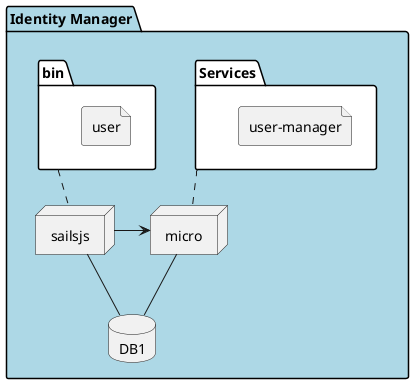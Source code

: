 @startuml

package  "Identity Manager"  #lightblue {
  folder bin #ffffff {
    file user
  }

  folder Services #ffffff {
    file "user-manager"
  }

  node micro

  node sailsjs
  database DB1

  sailsjs -- DB1
  bin .. sailsjs
  Services .. micro

  micro -- DB1
  sailsjs -> micro
}

@enduml

